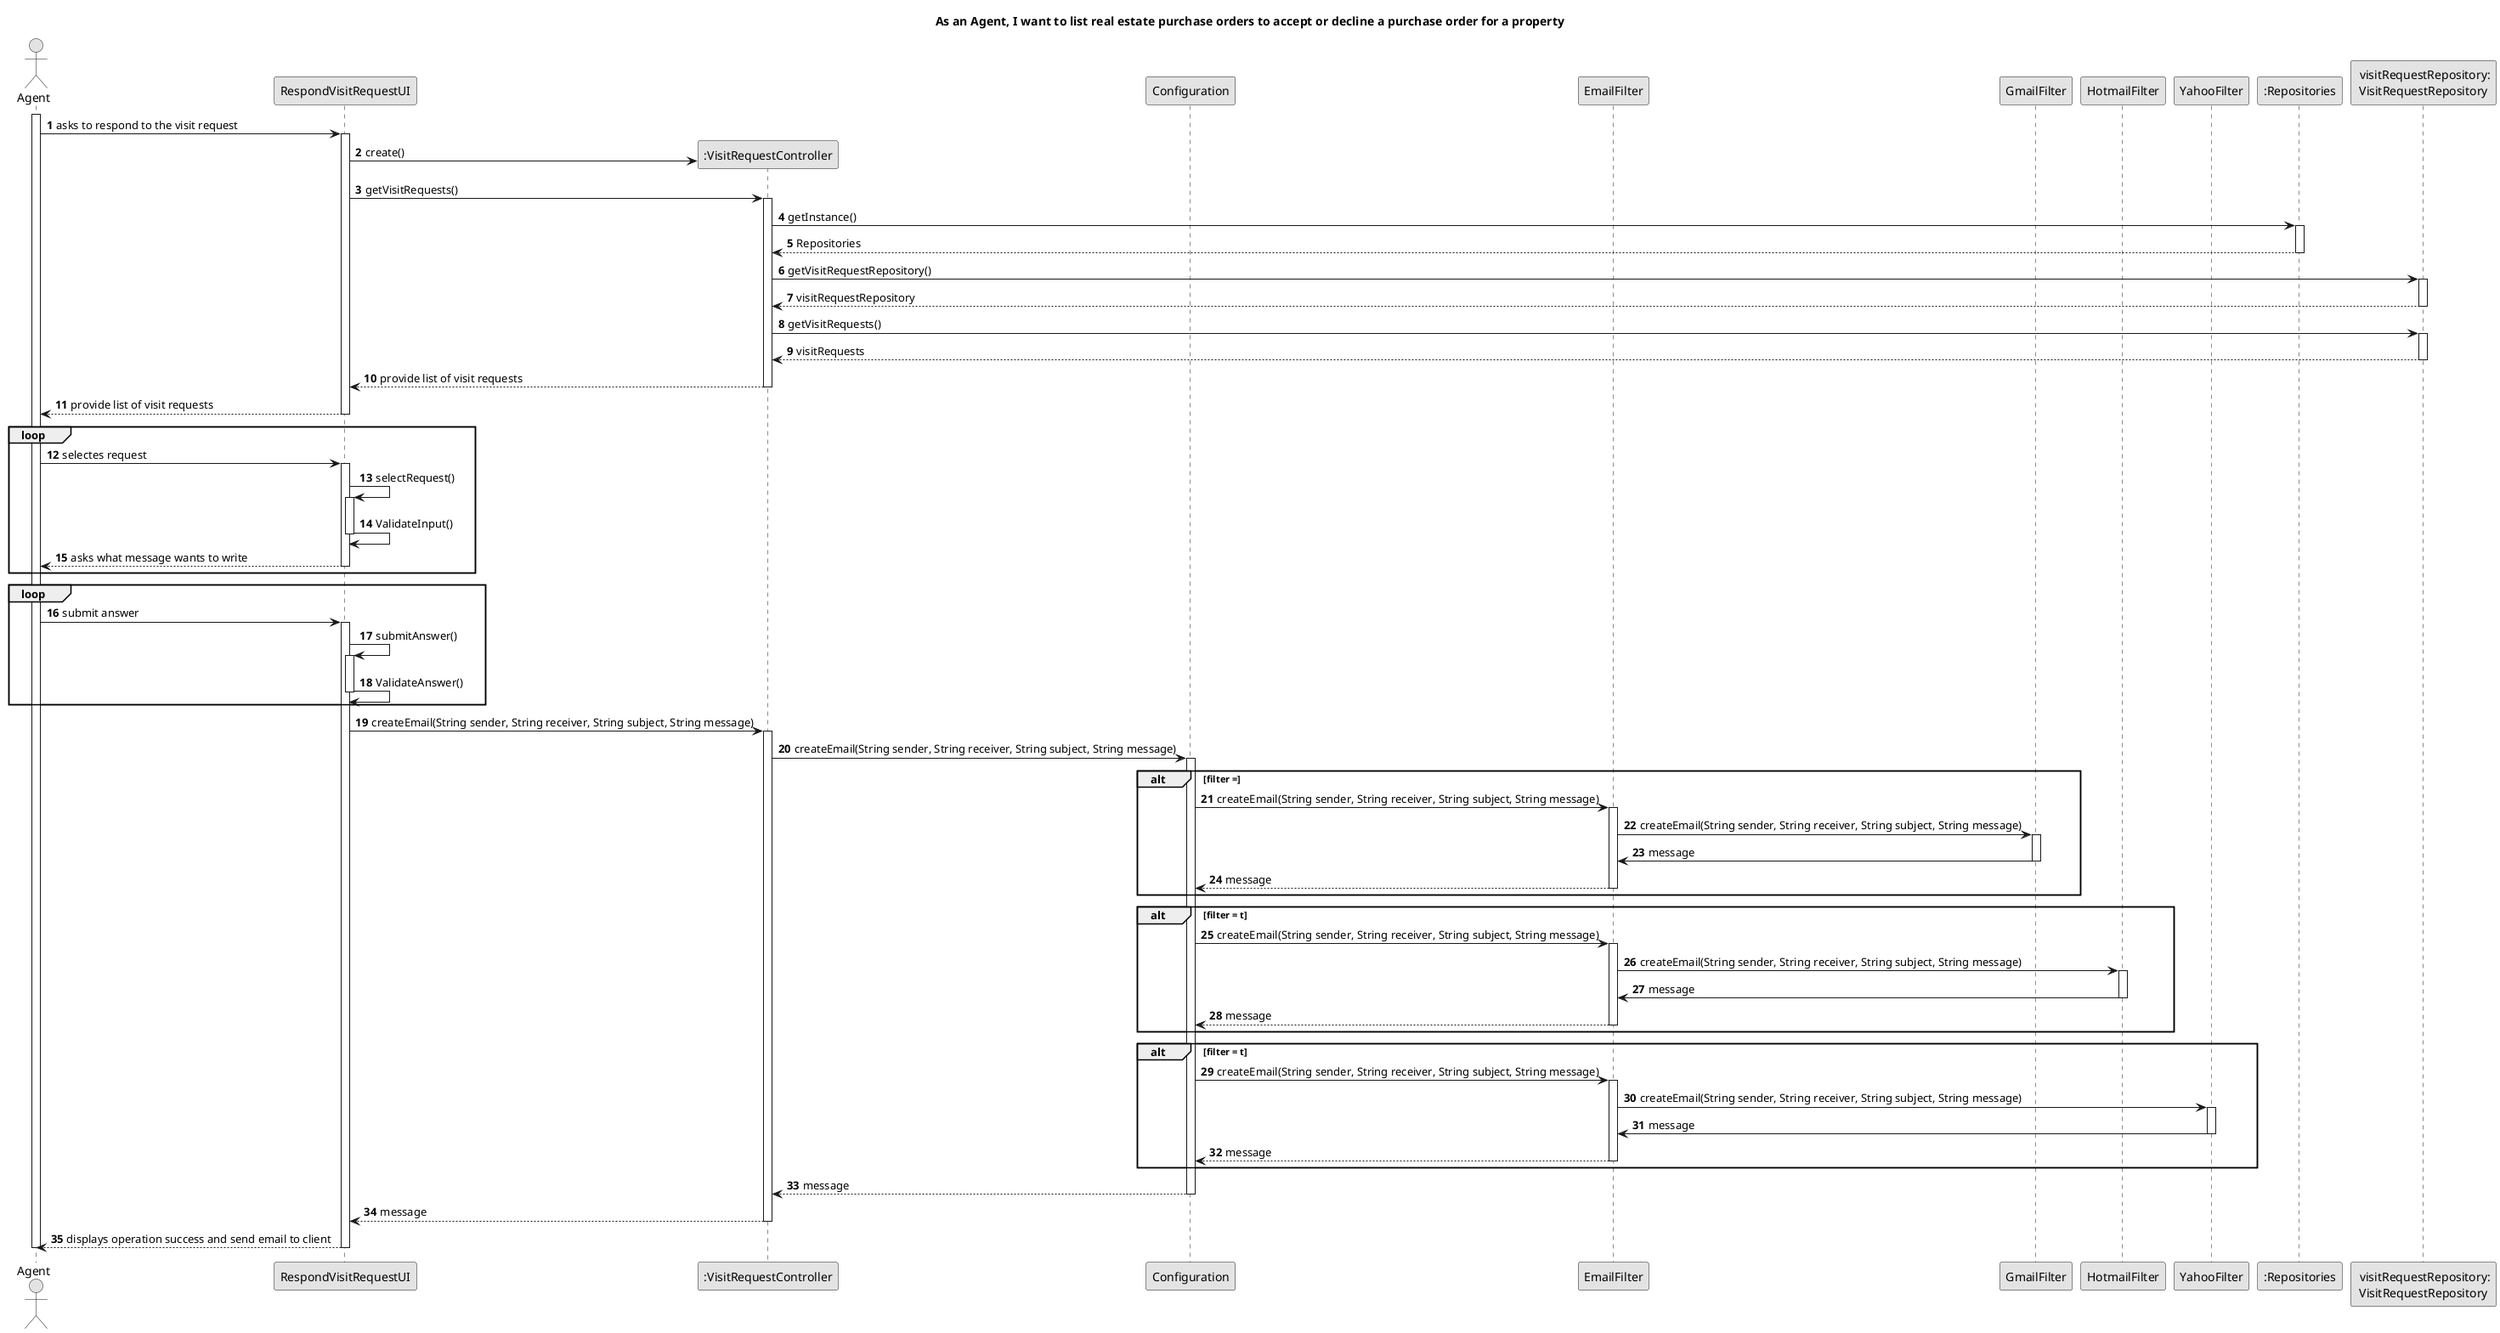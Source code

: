@startuml
skinparam monochrome true
skinparam packageStyle rectangle
skinparam shadowing false

title As an Agent, I want to list real estate purchase orders to accept or decline a purchase order for a property

autonumber

actor "Agent" as AGT
participant "RespondVisitRequestUI" as UI
participant ":VisitRequestController" as CTRL
'participant ":Repositories" as RepositorySingleton
'participant "repositories\n:Repositories" as PLAT
'participant "visitRequestRepository\n:VisitRequestRepository" as REP
participant "Configuration" as Config
participant "EmailFilter" as EmFilter
participant "GmailFilter" as GmFilter
participant "HotmailFilter" as HmFilter
participant "YahooFilter" as YhFilter
participant ":Repositories" as MainRepository
participant " visitRequestRepository:\nVisitRequestRepository" as VRR



activate AGT

    AGT -> UI : asks to respond to the visit request
    activate UI

    UI ->CTRL**: create()
     UI -> CTRL : getVisitRequests()

     activate CTRL
        CTRL -> MainRepository : getInstance()
         activate MainRepository

         MainRepository -->CTRL : Repositories
         deactivate MainRepository

         CTRL -> VRR: getVisitRequestRepository()
         activate VRR

         VRR --> CTRL: visitRequestRepository
         deactivate VRR

         CTRL -> VRR : getVisitRequests()

         activate VRR

         VRR-->CTRL : visitRequests

         deactivate VRR



      CTRL --> UI : provide list of visit requests
     deactivate CTRL



    UI --> AGT : provide list of visit requests
    deactivate UI


    group loop
    AGT -> UI : selectes request
    activate UI

        UI -> UI : selectRequest()
        activate UI

        UI->UI : ValidateInput()
        deactivate UI


    UI--> AGT : asks what message wants to write
    deactivate UI
    end

    group loop
    AGT -> UI : submit answer
    activate UI

        UI -> UI : submitAnswer()
        activate UI

        UI->UI : ValidateAnswer()
        deactivate UI

        end

        UI -> CTRL : createEmail(String sender, String receiver, String subject, String message)

        activate CTRL

            CTRL -> Config : createEmail(String sender, String receiver, String subject, String message)
                activate Config

                alt filter =
                Config -> EmFilter : createEmail(String sender, String receiver, String subject, String message)
                    activate EmFilter

                        EmFilter -> GmFilter: createEmail(String sender, String receiver, String subject, String message)
                            activate GmFilter

                            GmFilter -> EmFilter : message
                        deactivate GmFilter

                    EmFilter --> Config : message
                deactivate EmFilter
                end alt

                alt filter = t
                Config -> EmFilter : createEmail(String sender, String receiver, String subject, String message)
                    activate EmFilter

                        EmFilter -> HmFilter: createEmail(String sender, String receiver, String subject, String message)
                            activate HmFilter

                            HmFilter -> EmFilter : message
                        deactivate HmFilter

                    EmFilter --> Config : message
                deactivate EmFilter
                end alt

                alt filter = t
                Config -> EmFilter : createEmail(String sender, String receiver, String subject, String message)
                    activate EmFilter

                        EmFilter -> YhFilter: createEmail(String sender, String receiver, String subject, String message)
                            activate YhFilter

                            YhFilter -> EmFilter : message
                        deactivate YhFilter

                    EmFilter --> Config : message
                deactivate EmFilter
                end alt
                Config --> CTRL : message
            deactivate Config


        CTRL --> UI : message
        deactivate CTRL
    UI --> AGT: displays operation success and send email to client
    deactivate UI

deactivate AGT

@enduml